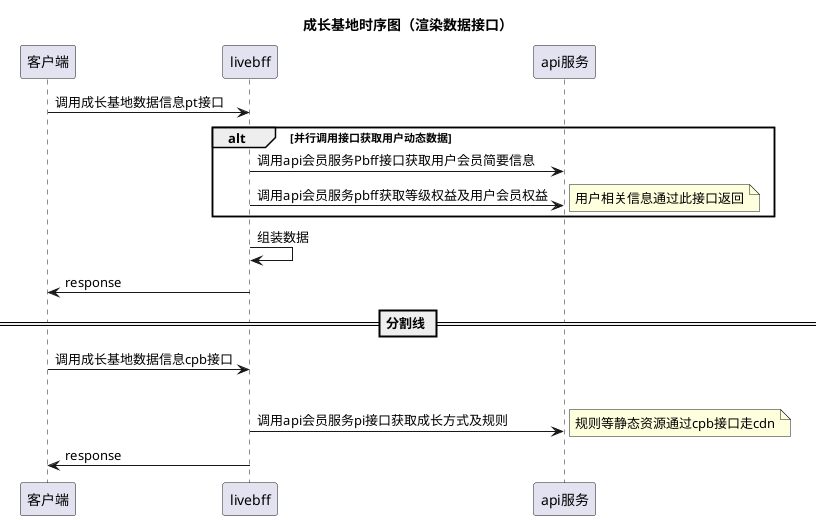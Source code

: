 
@startuml
title 成长基地时序图（渲染数据接口）

客户端 -> livebff: 调用成长基地数据信息pt接口

alt 并行调用接口获取用户动态数据
livebff -> api服务: 调用api会员服务Pbff接口获取用户会员简要信息
livebff -> api服务: 调用api会员服务pbff获取等级权益及用户会员权益

note right
    用户相关信息通过此接口返回
end note
end
livebff -> livebff: 组装数据
livebff -> 客户端: response

== 分割线 ==
客户端 -> livebff: 调用成长基地数据信息cpb接口
alt 调用cpb接口获取静态数据
livebff -> api服务: 调用api会员服务pi接口获取成长方式及规则

note right
    规则等静态资源通过cpb接口走cdn
end note
livebff -> 客户端: response

@enduml